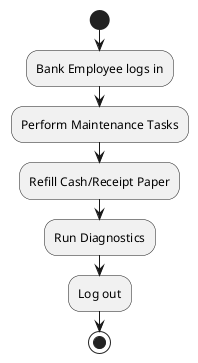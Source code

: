 @startuml
' Activity Diagram: Maintain ATM
start
:Bank Employee logs in;
:Perform Maintenance Tasks;
:Refill Cash/Receipt Paper;
:Run Diagnostics;
:Log out;
stop
@enduml
